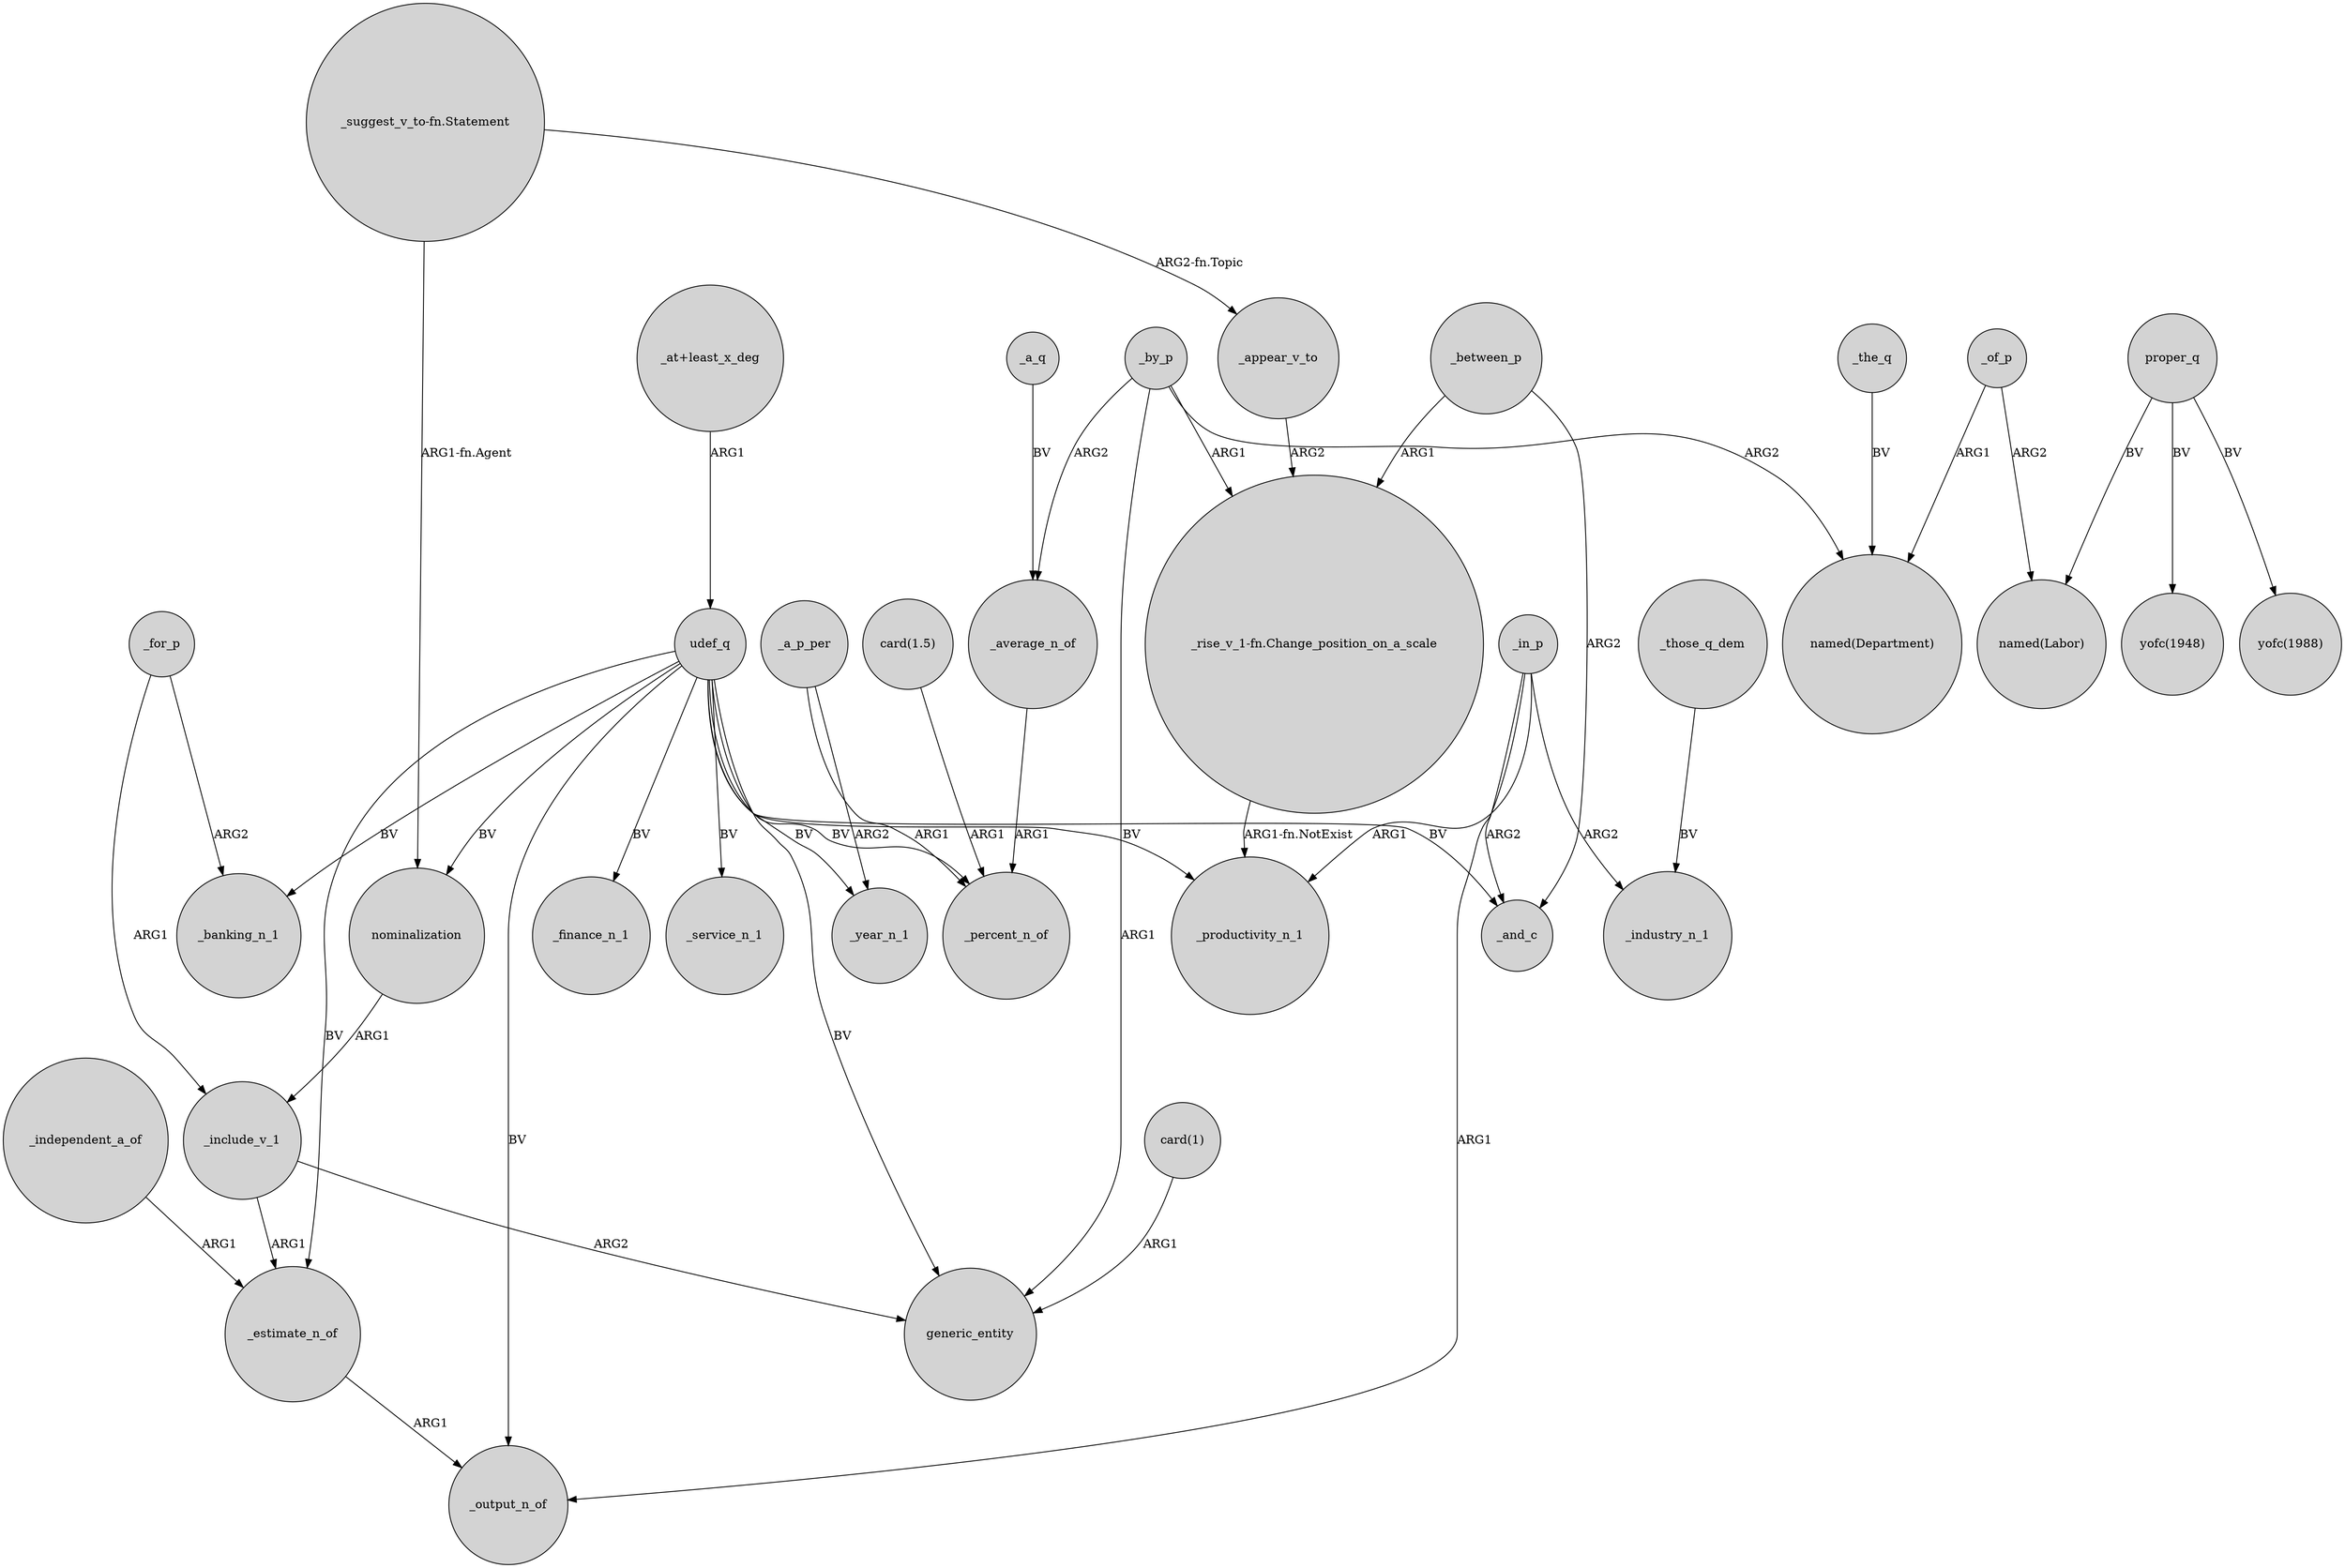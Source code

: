 digraph {
	node [shape=circle style=filled]
	nominalization -> _include_v_1 [label=ARG1]
	_include_v_1 -> _estimate_n_of [label=ARG1]
	udef_q -> generic_entity [label=BV]
	udef_q -> _finance_n_1 [label=BV]
	proper_q -> "yofc(1948)" [label=BV]
	_a_p_per -> _year_n_1 [label=ARG2]
	"_suggest_v_to-fn.Statement" -> nominalization [label="ARG1-fn.Agent"]
	_of_p -> "named(Labor)" [label=ARG2]
	_for_p -> _include_v_1 [label=ARG1]
	_in_p -> _industry_n_1 [label=ARG2]
	_a_q -> _average_n_of [label=BV]
	_those_q_dem -> _industry_n_1 [label=BV]
	_include_v_1 -> generic_entity [label=ARG2]
	udef_q -> _output_n_of [label=BV]
	"_at+least_x_deg" -> udef_q [label=ARG1]
	_independent_a_of -> _estimate_n_of [label=ARG1]
	"_rise_v_1-fn.Change_position_on_a_scale" -> _productivity_n_1 [label="ARG1-fn.NotExist"]
	udef_q -> _service_n_1 [label=BV]
	proper_q -> "yofc(1988)" [label=BV]
	udef_q -> _estimate_n_of [label=BV]
	_by_p -> "named(Department)" [label=ARG2]
	_of_p -> "named(Department)" [label=ARG1]
	_between_p -> _and_c [label=ARG2]
	"_suggest_v_to-fn.Statement" -> _appear_v_to [label="ARG2-fn.Topic"]
	_between_p -> "_rise_v_1-fn.Change_position_on_a_scale" [label=ARG1]
	_the_q -> "named(Department)" [label=BV]
	udef_q -> nominalization [label=BV]
	_average_n_of -> _percent_n_of [label=ARG1]
	_appear_v_to -> "_rise_v_1-fn.Change_position_on_a_scale" [label=ARG2]
	_by_p -> generic_entity [label=ARG1]
	udef_q -> _productivity_n_1 [label=BV]
	"card(1)" -> generic_entity [label=ARG1]
	udef_q -> _year_n_1 [label=BV]
	_by_p -> "_rise_v_1-fn.Change_position_on_a_scale" [label=ARG1]
	_for_p -> _banking_n_1 [label=ARG2]
	udef_q -> _percent_n_of [label=BV]
	_by_p -> _average_n_of [label=ARG2]
	udef_q -> _banking_n_1 [label=BV]
	_estimate_n_of -> _output_n_of [label=ARG1]
	proper_q -> "named(Labor)" [label=BV]
	udef_q -> _and_c [label=BV]
	_in_p -> _and_c [label=ARG2]
	_in_p -> _output_n_of [label=ARG1]
	_in_p -> _productivity_n_1 [label=ARG1]
	"card(1.5)" -> _percent_n_of [label=ARG1]
	_a_p_per -> _percent_n_of [label=ARG1]
}
